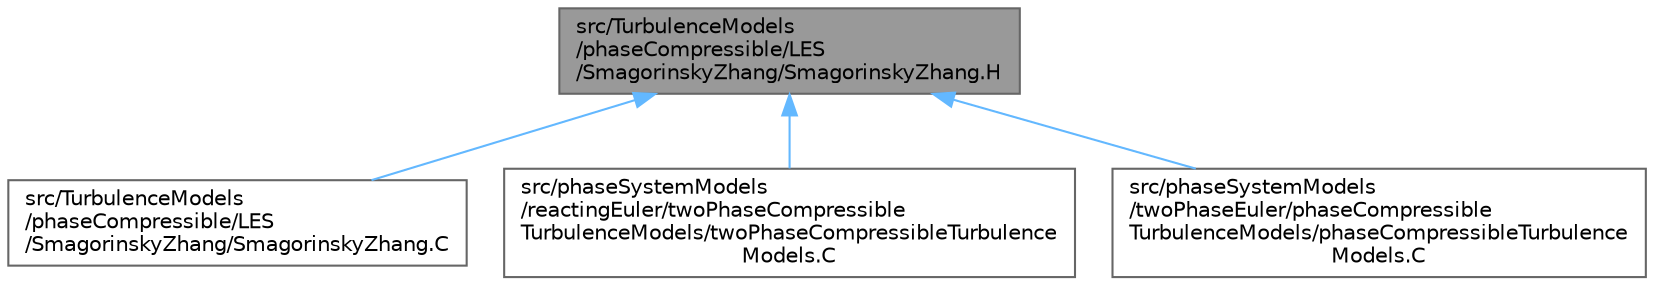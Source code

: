 digraph "src/TurbulenceModels/phaseCompressible/LES/SmagorinskyZhang/SmagorinskyZhang.H"
{
 // LATEX_PDF_SIZE
  bgcolor="transparent";
  edge [fontname=Helvetica,fontsize=10,labelfontname=Helvetica,labelfontsize=10];
  node [fontname=Helvetica,fontsize=10,shape=box,height=0.2,width=0.4];
  Node1 [id="Node000001",label="src/TurbulenceModels\l/phaseCompressible/LES\l/SmagorinskyZhang/SmagorinskyZhang.H",height=0.2,width=0.4,color="gray40", fillcolor="grey60", style="filled", fontcolor="black",tooltip=" "];
  Node1 -> Node2 [id="edge1_Node000001_Node000002",dir="back",color="steelblue1",style="solid",tooltip=" "];
  Node2 [id="Node000002",label="src/TurbulenceModels\l/phaseCompressible/LES\l/SmagorinskyZhang/SmagorinskyZhang.C",height=0.2,width=0.4,color="grey40", fillcolor="white", style="filled",URL="$SmagorinskyZhang_8C.html",tooltip=" "];
  Node1 -> Node3 [id="edge2_Node000001_Node000003",dir="back",color="steelblue1",style="solid",tooltip=" "];
  Node3 [id="Node000003",label="src/phaseSystemModels\l/reactingEuler/twoPhaseCompressible\lTurbulenceModels/twoPhaseCompressibleTurbulence\lModels.C",height=0.2,width=0.4,color="grey40", fillcolor="white", style="filled",URL="$twoPhaseCompressibleTurbulenceModels_8C.html",tooltip=" "];
  Node1 -> Node4 [id="edge3_Node000001_Node000004",dir="back",color="steelblue1",style="solid",tooltip=" "];
  Node4 [id="Node000004",label="src/phaseSystemModels\l/twoPhaseEuler/phaseCompressible\lTurbulenceModels/phaseCompressibleTurbulence\lModels.C",height=0.2,width=0.4,color="grey40", fillcolor="white", style="filled",URL="$phaseCompressibleTurbulenceModels_2phaseCompressibleTurbulenceModels_8C.html",tooltip=" "];
}
